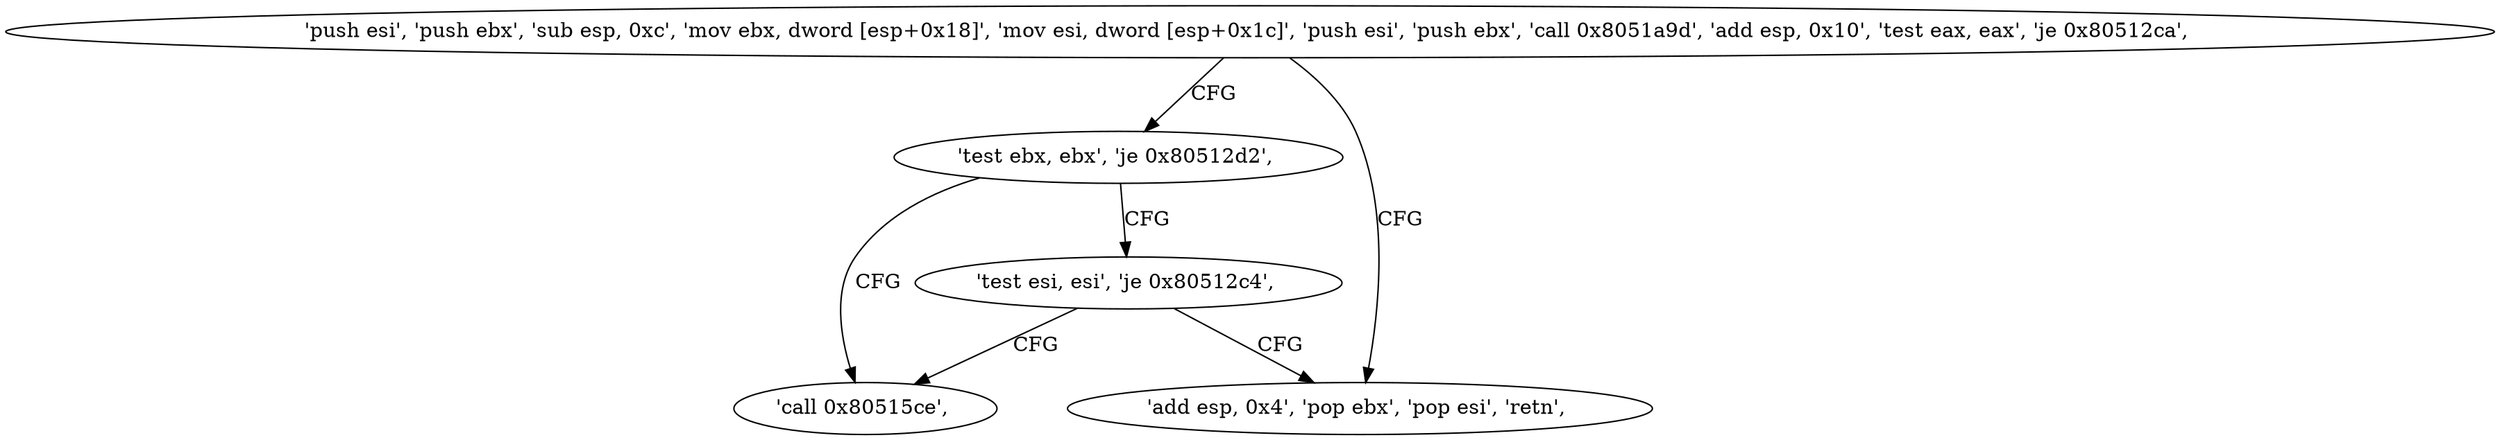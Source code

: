 digraph "func" {
"134550185" [label = "'push esi', 'push ebx', 'sub esp, 0xc', 'mov ebx, dword [esp+0x18]', 'mov esi, dword [esp+0x1c]', 'push esi', 'push ebx', 'call 0x8051a9d', 'add esp, 0x10', 'test eax, eax', 'je 0x80512ca', " ]
"134550218" [label = "'test ebx, ebx', 'je 0x80512d2', " ]
"134550212" [label = "'add esp, 0x4', 'pop ebx', 'pop esi', 'retn', " ]
"134550226" [label = "'call 0x80515ce', " ]
"134550222" [label = "'test esi, esi', 'je 0x80512c4', " ]
"134550185" -> "134550218" [ label = "CFG" ]
"134550185" -> "134550212" [ label = "CFG" ]
"134550218" -> "134550226" [ label = "CFG" ]
"134550218" -> "134550222" [ label = "CFG" ]
"134550222" -> "134550212" [ label = "CFG" ]
"134550222" -> "134550226" [ label = "CFG" ]
}
